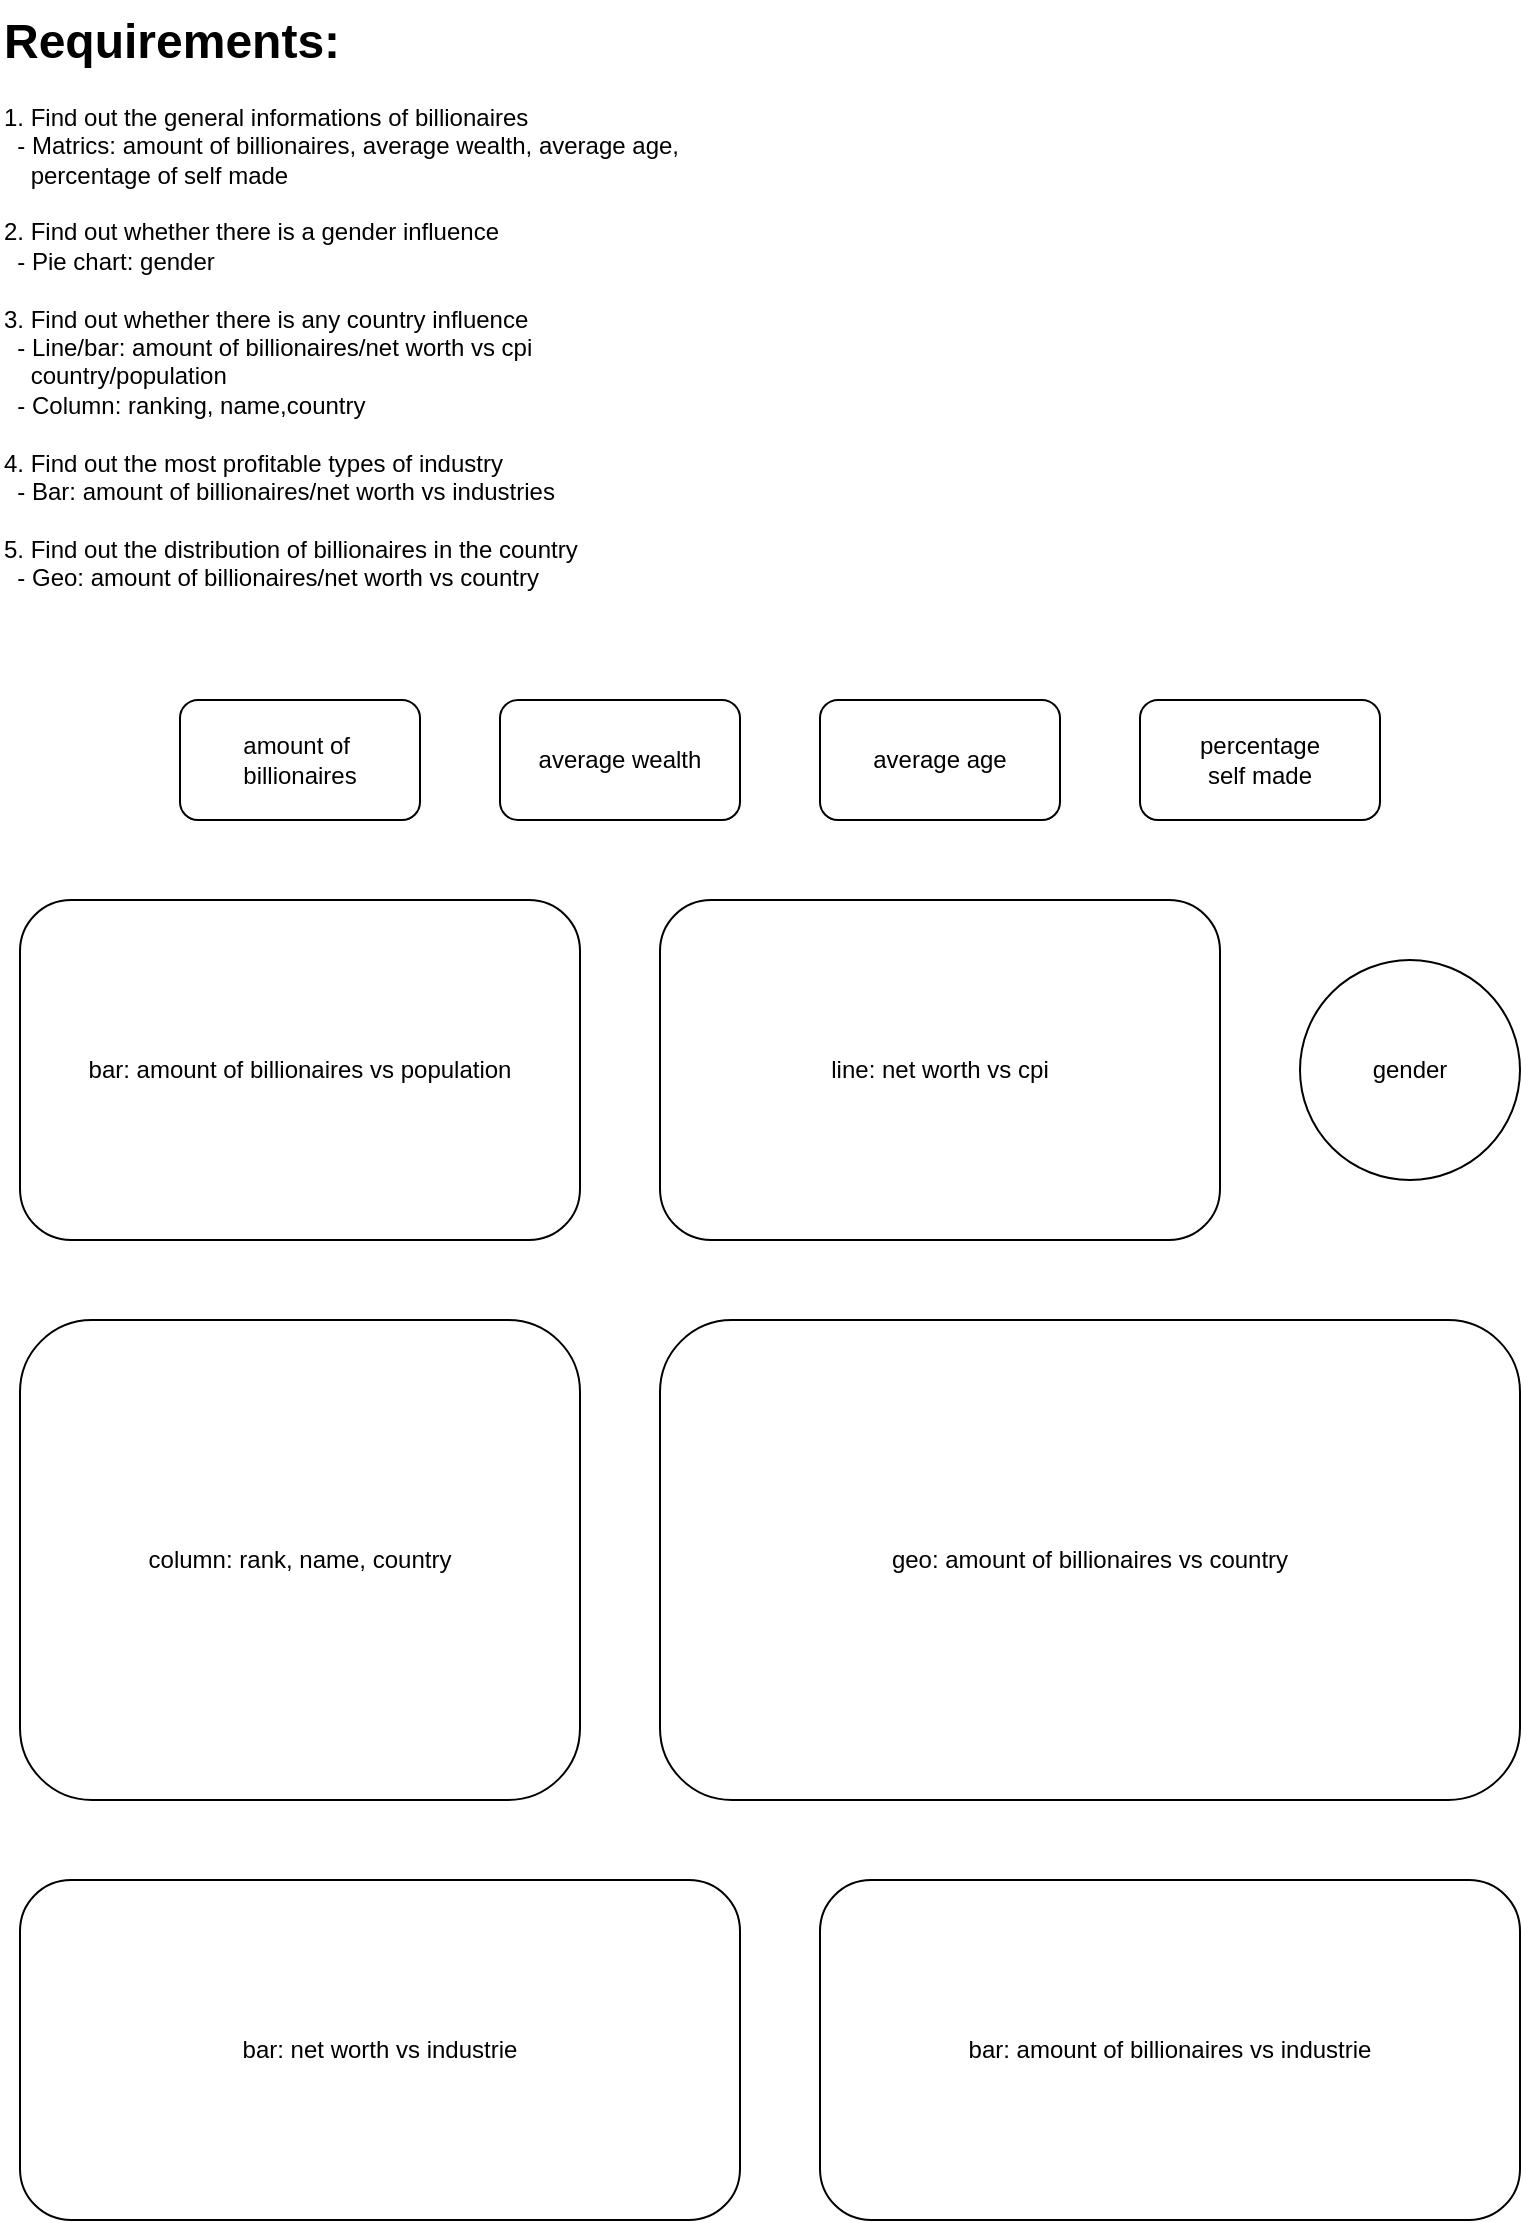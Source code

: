 <mxfile version="24.0.5" type="github">
  <diagram name="Halaman-1" id="9irp_9Gt-wbpUjiw4Oy6">
    <mxGraphModel dx="1050" dy="541" grid="1" gridSize="10" guides="1" tooltips="1" connect="1" arrows="1" fold="1" page="1" pageScale="1" pageWidth="827" pageHeight="1169" math="0" shadow="0">
      <root>
        <mxCell id="0" />
        <mxCell id="1" parent="0" />
        <mxCell id="DDF4RPvqAh93G92ysoaU-1" value="&lt;h1 style=&quot;margin-top: 0px;&quot;&gt;&lt;span style=&quot;background-color: initial;&quot;&gt;Requirements:&lt;/span&gt;&lt;/h1&gt;&lt;p style=&quot;margin-top: 0px; margin-bottom: 0px;&quot;&gt;&lt;span style=&quot;background-color: initial; font-weight: normal;&quot;&gt;&lt;font style=&quot;font-size: 12px;&quot;&gt;1. Find out the general informations of billionaires&lt;br&gt;&lt;/font&gt;&lt;/span&gt;&lt;span style=&quot;background-color: initial; font-weight: normal;&quot;&gt;&lt;font style=&quot;font-size: 12px;&quot;&gt;&amp;nbsp; - Matrics: amount of billionaires, average wealth, average age,&amp;nbsp;&lt;/font&gt;&lt;/span&gt;&lt;/p&gt;&lt;p style=&quot;margin-top: 0px; margin-bottom: 0px;&quot;&gt;&lt;span style=&quot;background-color: initial; font-weight: normal;&quot;&gt;&lt;font style=&quot;font-size: 12px;&quot;&gt;&amp;nbsp; &amp;nbsp; percentage of self made&lt;/font&gt;&lt;/span&gt;&lt;/p&gt;&lt;p style=&quot;margin-top: 0px; margin-bottom: 0px;&quot;&gt;&lt;font style=&quot;font-size: 12px;&quot;&gt;&lt;br&gt;&lt;/font&gt;&lt;font style=&quot;font-size: 12px;&quot;&gt;2. Find out whether there is a gender influence&lt;/font&gt;&lt;/p&gt;&lt;p style=&quot;margin-top: 0px; margin-bottom: 0px;&quot;&gt;&lt;font style=&quot;font-size: 12px;&quot;&gt;&amp;nbsp; - Pie chart: gender&lt;/font&gt;&lt;/p&gt;&lt;p style=&quot;margin-top: 0px; margin-bottom: 0px;&quot;&gt;&lt;font style=&quot;font-size: 12px;&quot;&gt;&lt;br&gt;&lt;/font&gt;&lt;/p&gt;&lt;p style=&quot;margin-top: 0px; margin-bottom: 0px;&quot;&gt;&lt;font style=&quot;font-size: 12px;&quot;&gt;3. Find out whether there is any country influence&lt;/font&gt;&lt;/p&gt;&lt;p style=&quot;margin-top: 0px; margin-bottom: 0px;&quot;&gt;&lt;font style=&quot;font-size: 12px;&quot;&gt;&amp;nbsp; - Line/bar: amount of billionaires/net worth vs cpi&amp;nbsp;&lt;/font&gt;&lt;/p&gt;&lt;p style=&quot;margin-top: 0px; margin-bottom: 0px;&quot;&gt;&lt;font style=&quot;font-size: 12px;&quot;&gt;&amp;nbsp; &amp;nbsp; country&lt;/font&gt;&lt;span style=&quot;background-color: initial;&quot;&gt;/population&lt;/span&gt;&lt;/p&gt;&lt;p style=&quot;margin-top: 0px; margin-bottom: 0px;&quot;&gt;&lt;span style=&quot;background-color: initial;&quot;&gt;&amp;nbsp; - Column: ranking, name,country&lt;/span&gt;&lt;/p&gt;&lt;p style=&quot;margin-top: 0px; margin-bottom: 0px;&quot;&gt;&lt;font style=&quot;font-size: 12px;&quot;&gt;&lt;br&gt;&lt;/font&gt;&lt;/p&gt;&lt;p style=&quot;margin-top: 0px; margin-bottom: 0px;&quot;&gt;&lt;font style=&quot;font-size: 12px;&quot;&gt;4. Find out the most profitable types of industry&lt;/font&gt;&lt;/p&gt;&lt;p style=&quot;margin-top: 0px; margin-bottom: 0px;&quot;&gt;&lt;font style=&quot;font-size: 12px;&quot;&gt;&amp;nbsp; - Bar:&amp;nbsp;&lt;/font&gt;&lt;span style=&quot;background-color: initial;&quot;&gt;amount of billionaires/net worth vs industries&lt;/span&gt;&lt;/p&gt;&lt;p style=&quot;margin-top: 0px; margin-bottom: 0px;&quot;&gt;&lt;span style=&quot;background-color: initial;&quot;&gt;&lt;br&gt;&lt;/span&gt;&lt;/p&gt;&lt;p style=&quot;margin-top: 0px; margin-bottom: 0px;&quot;&gt;&lt;span style=&quot;background-color: initial;&quot;&gt;5. Find out the distribution of billionaires in the country&lt;/span&gt;&lt;/p&gt;&lt;p style=&quot;margin-top: 0px; margin-bottom: 0px;&quot;&gt;&lt;span style=&quot;background-color: initial;&quot;&gt;&amp;nbsp; - Geo:&amp;nbsp;&lt;/span&gt;&lt;span style=&quot;background-color: initial;&quot;&gt;amount of billionaires/net worth vs country&lt;/span&gt;&lt;/p&gt;&lt;p style=&quot;margin-top: 0px; margin-bottom: 0px;&quot;&gt;&lt;font style=&quot;font-size: 12px;&quot;&gt;&lt;br&gt;&lt;/font&gt;&lt;/p&gt;" style="text;html=1;whiteSpace=wrap;overflow=hidden;rounded=0;" vertex="1" parent="1">
          <mxGeometry x="30" y="20" width="400" height="300" as="geometry" />
        </mxCell>
        <mxCell id="DDF4RPvqAh93G92ysoaU-4" value="amount of&amp;nbsp;&lt;div&gt;billionaires&lt;/div&gt;" style="rounded=1;whiteSpace=wrap;html=1;" vertex="1" parent="1">
          <mxGeometry x="120" y="370" width="120" height="60" as="geometry" />
        </mxCell>
        <mxCell id="DDF4RPvqAh93G92ysoaU-5" value="average wealth" style="rounded=1;whiteSpace=wrap;html=1;" vertex="1" parent="1">
          <mxGeometry x="280" y="370" width="120" height="60" as="geometry" />
        </mxCell>
        <mxCell id="DDF4RPvqAh93G92ysoaU-6" value="average age" style="rounded=1;whiteSpace=wrap;html=1;" vertex="1" parent="1">
          <mxGeometry x="440" y="370" width="120" height="60" as="geometry" />
        </mxCell>
        <mxCell id="DDF4RPvqAh93G92ysoaU-7" value="percentage&lt;div&gt;self made&lt;/div&gt;" style="rounded=1;whiteSpace=wrap;html=1;" vertex="1" parent="1">
          <mxGeometry x="600" y="370" width="120" height="60" as="geometry" />
        </mxCell>
        <mxCell id="DDF4RPvqAh93G92ysoaU-8" value="gender" style="ellipse;whiteSpace=wrap;html=1;aspect=fixed;" vertex="1" parent="1">
          <mxGeometry x="680" y="500" width="110" height="110" as="geometry" />
        </mxCell>
        <mxCell id="DDF4RPvqAh93G92ysoaU-9" value="bar: amount of billionaires vs population" style="rounded=1;whiteSpace=wrap;html=1;" vertex="1" parent="1">
          <mxGeometry x="40" y="470" width="280" height="170" as="geometry" />
        </mxCell>
        <mxCell id="DDF4RPvqAh93G92ysoaU-11" value="line: net worth vs cpi" style="rounded=1;whiteSpace=wrap;html=1;" vertex="1" parent="1">
          <mxGeometry x="360" y="470" width="280" height="170" as="geometry" />
        </mxCell>
        <mxCell id="DDF4RPvqAh93G92ysoaU-12" value="column: rank, name, country" style="rounded=1;whiteSpace=wrap;html=1;" vertex="1" parent="1">
          <mxGeometry x="40" y="680" width="280" height="240" as="geometry" />
        </mxCell>
        <mxCell id="DDF4RPvqAh93G92ysoaU-13" value="&lt;font style=&quot;text-align: left;&quot;&gt;bar: net worth&lt;/font&gt;&lt;span style=&quot;text-align: left; background-color: initial;&quot;&gt;&amp;nbsp;vs industrie&lt;/span&gt;" style="rounded=1;whiteSpace=wrap;html=1;" vertex="1" parent="1">
          <mxGeometry x="40" y="960" width="360" height="170" as="geometry" />
        </mxCell>
        <mxCell id="DDF4RPvqAh93G92ysoaU-14" value="geo: amount of billionaires vs country" style="rounded=1;whiteSpace=wrap;html=1;" vertex="1" parent="1">
          <mxGeometry x="360" y="680" width="430" height="240" as="geometry" />
        </mxCell>
        <mxCell id="DDF4RPvqAh93G92ysoaU-15" value="&lt;font style=&quot;text-align: left;&quot;&gt;bar: amount of billionaires&lt;/font&gt;&lt;span style=&quot;text-align: left; background-color: initial;&quot;&gt;&amp;nbsp;vs industrie&lt;/span&gt;" style="rounded=1;whiteSpace=wrap;html=1;" vertex="1" parent="1">
          <mxGeometry x="440" y="960" width="350" height="170" as="geometry" />
        </mxCell>
      </root>
    </mxGraphModel>
  </diagram>
</mxfile>
